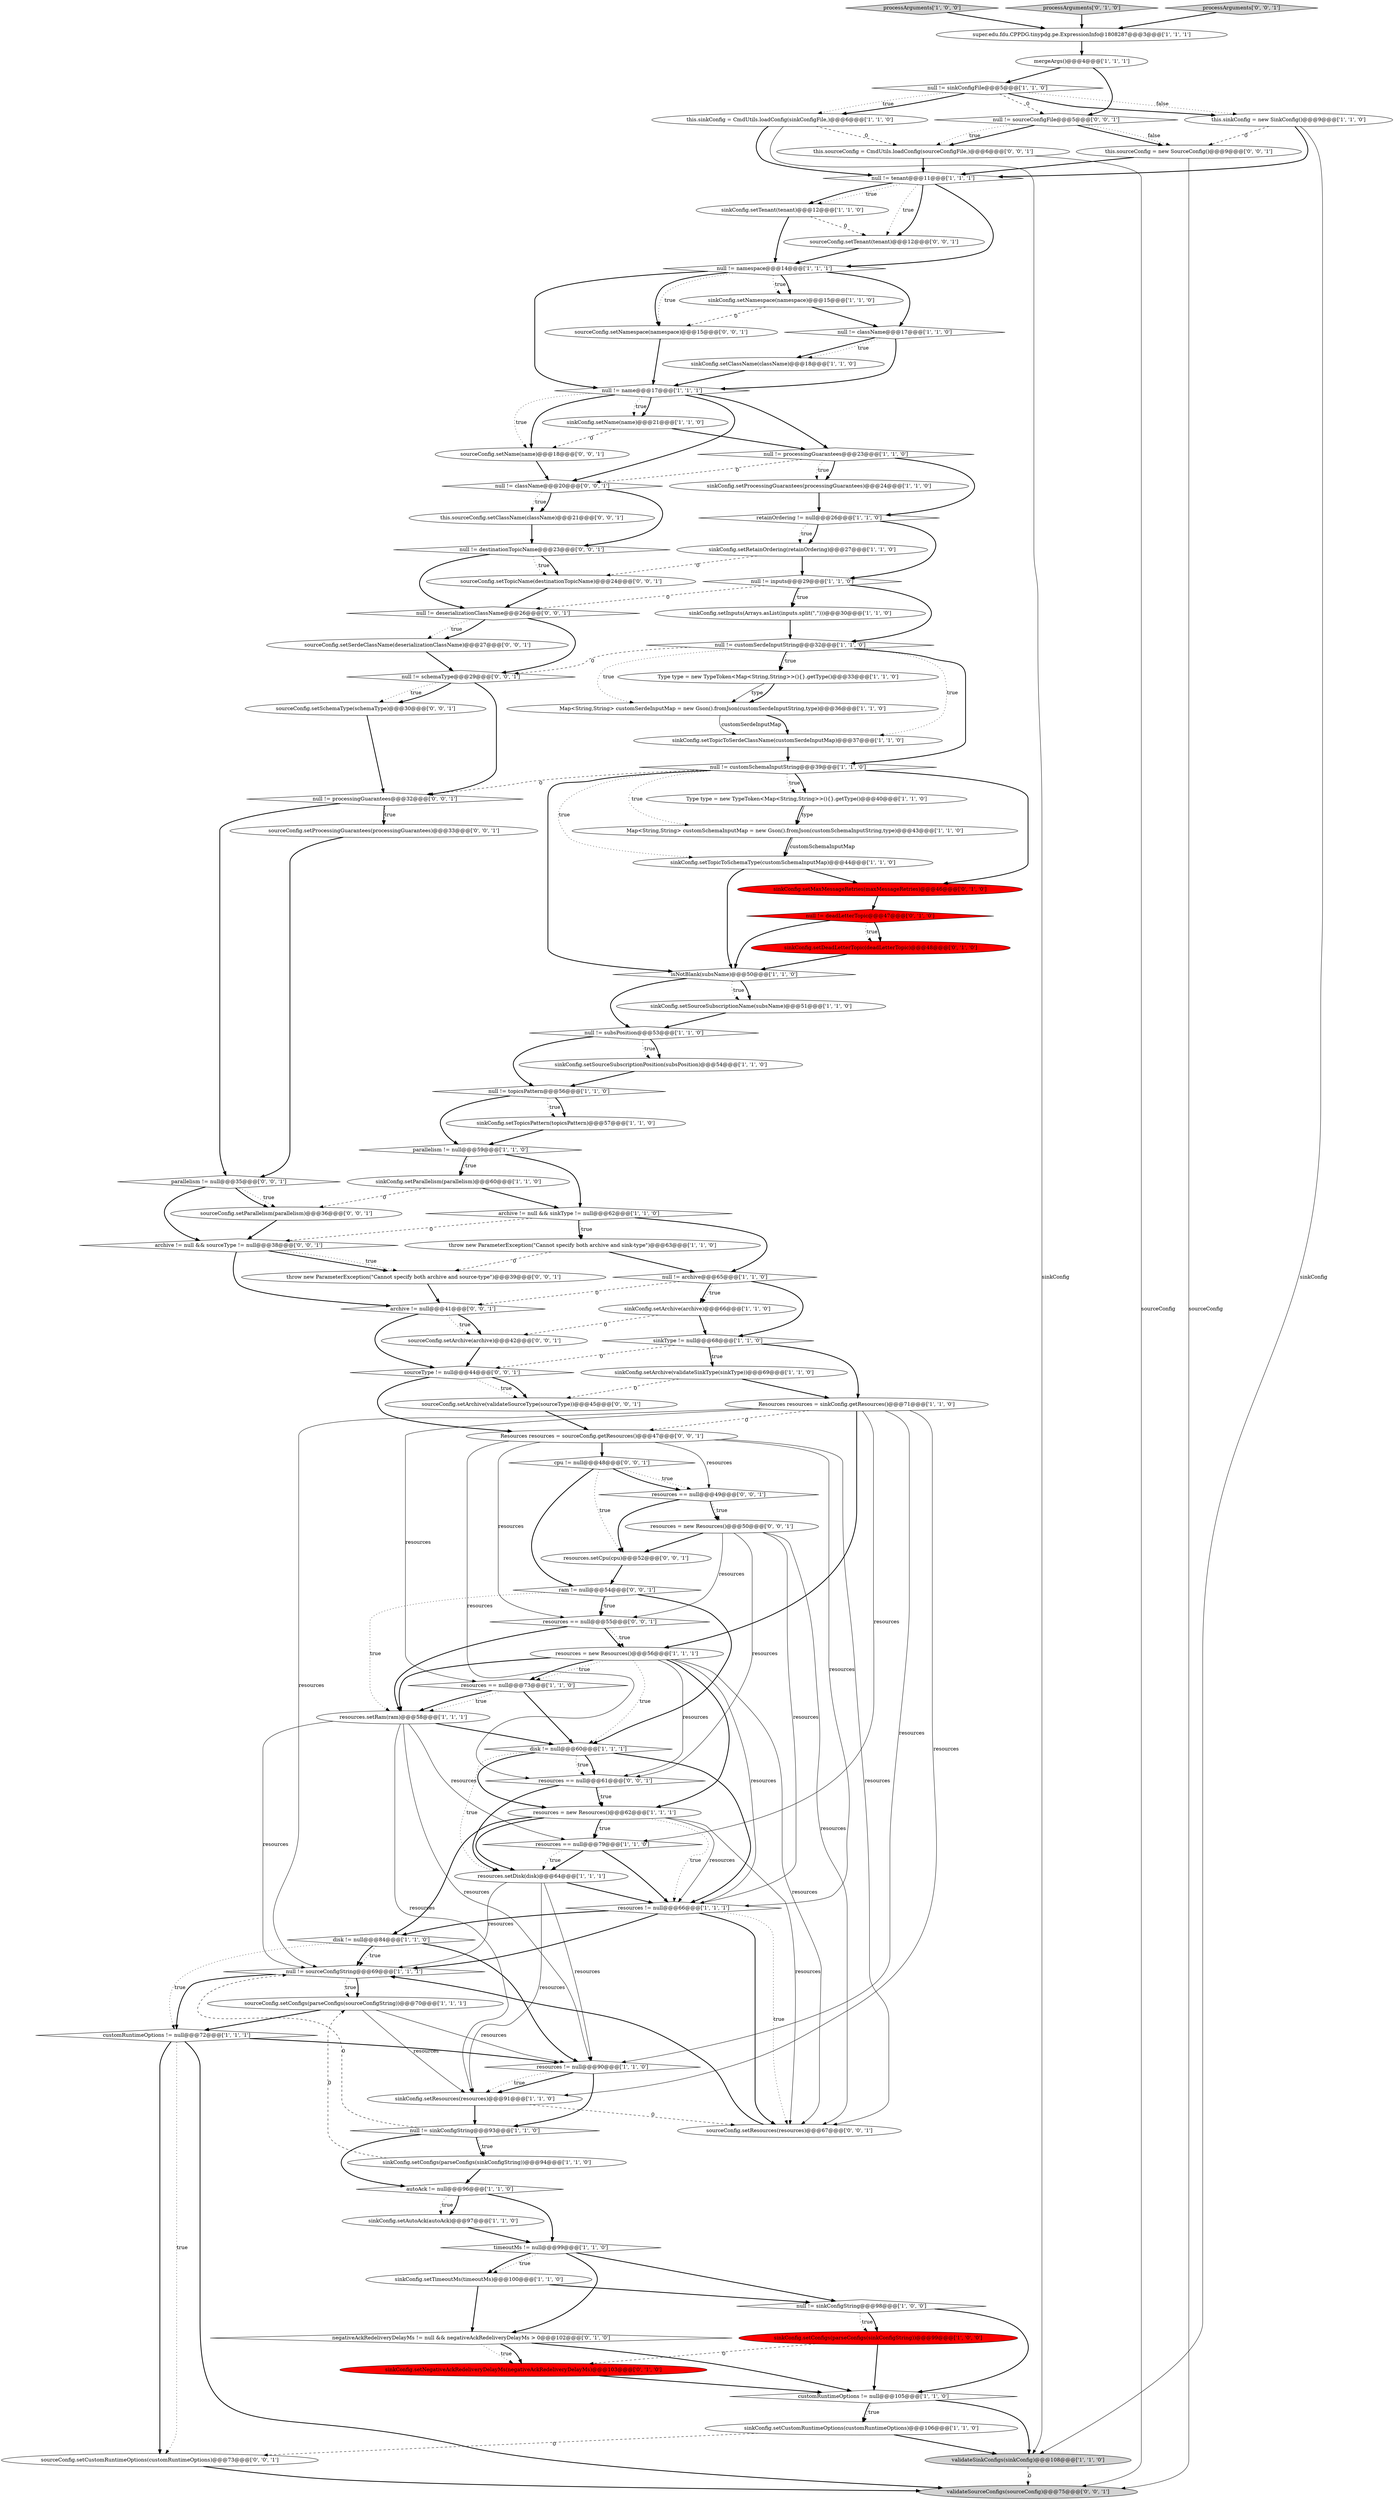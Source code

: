 digraph {
37 [style = filled, label = "super.edu.fdu.CPPDG.tinypdg.pe.ExpressionInfo@1808287@@@3@@@['1', '1', '1']", fillcolor = white, shape = ellipse image = "AAA0AAABBB1BBB"];
94 [style = filled, label = "sourceConfig.setSerdeClassName(deserializationClassName)@@@27@@@['0', '0', '1']", fillcolor = white, shape = ellipse image = "AAA0AAABBB3BBB"];
22 [style = filled, label = "sinkConfig.setConfigs(parseConfigs(sinkConfigString))@@@99@@@['1', '0', '0']", fillcolor = red, shape = ellipse image = "AAA1AAABBB1BBB"];
26 [style = filled, label = "sinkConfig.setSourceSubscriptionPosition(subsPosition)@@@54@@@['1', '1', '0']", fillcolor = white, shape = ellipse image = "AAA0AAABBB1BBB"];
66 [style = filled, label = "isNotBlank(subsName)@@@50@@@['1', '1', '0']", fillcolor = white, shape = diamond image = "AAA0AAABBB1BBB"];
76 [style = filled, label = "validateSourceConfigs(sourceConfig)@@@75@@@['0', '0', '1']", fillcolor = lightgray, shape = ellipse image = "AAA0AAABBB3BBB"];
3 [style = filled, label = "sinkConfig.setTopicToSerdeClassName(customSerdeInputMap)@@@37@@@['1', '1', '0']", fillcolor = white, shape = ellipse image = "AAA0AAABBB1BBB"];
95 [style = filled, label = "sourceConfig.setNamespace(namespace)@@@15@@@['0', '0', '1']", fillcolor = white, shape = ellipse image = "AAA0AAABBB3BBB"];
31 [style = filled, label = "sinkConfig.setArchive(validateSinkType(sinkType))@@@69@@@['1', '1', '0']", fillcolor = white, shape = ellipse image = "AAA0AAABBB1BBB"];
64 [style = filled, label = "resources == null@@@79@@@['1', '1', '0']", fillcolor = white, shape = diamond image = "AAA0AAABBB1BBB"];
100 [style = filled, label = "null != schemaType@@@29@@@['0', '0', '1']", fillcolor = white, shape = diamond image = "AAA0AAABBB3BBB"];
72 [style = filled, label = "null != deadLetterTopic@@@47@@@['0', '1', '0']", fillcolor = red, shape = diamond image = "AAA1AAABBB2BBB"];
29 [style = filled, label = "sourceConfig.setConfigs(parseConfigs(sourceConfigString))@@@70@@@['1', '1', '1']", fillcolor = white, shape = ellipse image = "AAA0AAABBB1BBB"];
45 [style = filled, label = "this.sinkConfig = new SinkConfig()@@@9@@@['1', '1', '0']", fillcolor = white, shape = ellipse image = "AAA0AAABBB1BBB"];
6 [style = filled, label = "disk != null@@@60@@@['1', '1', '1']", fillcolor = white, shape = diamond image = "AAA0AAABBB1BBB"];
20 [style = filled, label = "sinkConfig.setCustomRuntimeOptions(customRuntimeOptions)@@@106@@@['1', '1', '0']", fillcolor = white, shape = ellipse image = "AAA0AAABBB1BBB"];
25 [style = filled, label = "sinkConfig.setTimeoutMs(timeoutMs)@@@100@@@['1', '1', '0']", fillcolor = white, shape = ellipse image = "AAA0AAABBB1BBB"];
2 [style = filled, label = "archive != null && sinkType != null@@@62@@@['1', '1', '0']", fillcolor = white, shape = diamond image = "AAA0AAABBB1BBB"];
79 [style = filled, label = "archive != null && sourceType != null@@@38@@@['0', '0', '1']", fillcolor = white, shape = diamond image = "AAA0AAABBB3BBB"];
98 [style = filled, label = "sourceConfig.setProcessingGuarantees(processingGuarantees)@@@33@@@['0', '0', '1']", fillcolor = white, shape = ellipse image = "AAA0AAABBB3BBB"];
51 [style = filled, label = "processArguments['1', '0', '0']", fillcolor = lightgray, shape = diamond image = "AAA0AAABBB1BBB"];
62 [style = filled, label = "sinkConfig.setRetainOrdering(retainOrdering)@@@27@@@['1', '1', '0']", fillcolor = white, shape = ellipse image = "AAA0AAABBB1BBB"];
23 [style = filled, label = "sinkConfig.setNamespace(namespace)@@@15@@@['1', '1', '0']", fillcolor = white, shape = ellipse image = "AAA0AAABBB1BBB"];
54 [style = filled, label = "null != sourceConfigString@@@69@@@['1', '1', '1']", fillcolor = white, shape = diamond image = "AAA0AAABBB1BBB"];
101 [style = filled, label = "this.sourceConfig = CmdUtils.loadConfig(sourceConfigFile,)@@@6@@@['0', '0', '1']", fillcolor = white, shape = ellipse image = "AAA0AAABBB3BBB"];
96 [style = filled, label = "null != destinationTopicName@@@23@@@['0', '0', '1']", fillcolor = white, shape = diamond image = "AAA0AAABBB3BBB"];
50 [style = filled, label = "null != subsPosition@@@53@@@['1', '1', '0']", fillcolor = white, shape = diamond image = "AAA0AAABBB1BBB"];
5 [style = filled, label = "sinkConfig.setSourceSubscriptionName(subsName)@@@51@@@['1', '1', '0']", fillcolor = white, shape = ellipse image = "AAA0AAABBB1BBB"];
10 [style = filled, label = "throw new ParameterException(\"Cannot specify both archive and sink-type\")@@@63@@@['1', '1', '0']", fillcolor = white, shape = ellipse image = "AAA0AAABBB1BBB"];
41 [style = filled, label = "null != archive@@@65@@@['1', '1', '0']", fillcolor = white, shape = diamond image = "AAA0AAABBB1BBB"];
34 [style = filled, label = "timeoutMs != null@@@99@@@['1', '1', '0']", fillcolor = white, shape = diamond image = "AAA0AAABBB1BBB"];
47 [style = filled, label = "null != className@@@17@@@['1', '1', '0']", fillcolor = white, shape = diamond image = "AAA0AAABBB1BBB"];
69 [style = filled, label = "processArguments['0', '1', '0']", fillcolor = lightgray, shape = diamond image = "AAA0AAABBB2BBB"];
32 [style = filled, label = "customRuntimeOptions != null@@@105@@@['1', '1', '0']", fillcolor = white, shape = diamond image = "AAA0AAABBB1BBB"];
87 [style = filled, label = "sourceConfig.setParallelism(parallelism)@@@36@@@['0', '0', '1']", fillcolor = white, shape = ellipse image = "AAA0AAABBB3BBB"];
70 [style = filled, label = "sinkConfig.setMaxMessageRetries(maxMessageRetries)@@@46@@@['0', '1', '0']", fillcolor = red, shape = ellipse image = "AAA1AAABBB2BBB"];
36 [style = filled, label = "retainOrdering != null@@@26@@@['1', '1', '0']", fillcolor = white, shape = diamond image = "AAA0AAABBB1BBB"];
57 [style = filled, label = "customRuntimeOptions != null@@@72@@@['1', '1', '1']", fillcolor = white, shape = diamond image = "AAA0AAABBB1BBB"];
27 [style = filled, label = "sinkConfig.setAutoAck(autoAck)@@@97@@@['1', '1', '0']", fillcolor = white, shape = ellipse image = "AAA0AAABBB1BBB"];
4 [style = filled, label = "sinkConfig.setParallelism(parallelism)@@@60@@@['1', '1', '0']", fillcolor = white, shape = ellipse image = "AAA0AAABBB1BBB"];
48 [style = filled, label = "Type type = new TypeToken<Map<String,String>>(){}.getType()@@@40@@@['1', '1', '0']", fillcolor = white, shape = ellipse image = "AAA0AAABBB1BBB"];
80 [style = filled, label = "null != processingGuarantees@@@32@@@['0', '0', '1']", fillcolor = white, shape = diamond image = "AAA0AAABBB3BBB"];
35 [style = filled, label = "null != sinkConfigString@@@98@@@['1', '0', '0']", fillcolor = white, shape = diamond image = "AAA0AAABBB1BBB"];
73 [style = filled, label = "sinkConfig.setNegativeAckRedeliveryDelayMs(negativeAckRedeliveryDelayMs)@@@103@@@['0', '1', '0']", fillcolor = red, shape = ellipse image = "AAA1AAABBB2BBB"];
92 [style = filled, label = "Resources resources = sourceConfig.getResources()@@@47@@@['0', '0', '1']", fillcolor = white, shape = ellipse image = "AAA0AAABBB3BBB"];
9 [style = filled, label = "resources != null@@@90@@@['1', '1', '0']", fillcolor = white, shape = diamond image = "AAA0AAABBB1BBB"];
56 [style = filled, label = "sinkConfig.setProcessingGuarantees(processingGuarantees)@@@24@@@['1', '1', '0']", fillcolor = white, shape = ellipse image = "AAA0AAABBB1BBB"];
52 [style = filled, label = "null != customSchemaInputString@@@39@@@['1', '1', '0']", fillcolor = white, shape = diamond image = "AAA0AAABBB1BBB"];
33 [style = filled, label = "sinkConfig.setConfigs(parseConfigs(sinkConfigString))@@@94@@@['1', '1', '0']", fillcolor = white, shape = ellipse image = "AAA0AAABBB1BBB"];
28 [style = filled, label = "null != namespace@@@14@@@['1', '1', '1']", fillcolor = white, shape = diamond image = "AAA0AAABBB1BBB"];
12 [style = filled, label = "sinkConfig.setInputs(Arrays.asList(inputs.split(\",\")))@@@30@@@['1', '1', '0']", fillcolor = white, shape = ellipse image = "AAA0AAABBB1BBB"];
58 [style = filled, label = "Resources resources = sinkConfig.getResources()@@@71@@@['1', '1', '0']", fillcolor = white, shape = ellipse image = "AAA0AAABBB1BBB"];
99 [style = filled, label = "sourceConfig.setTopicName(destinationTopicName)@@@24@@@['0', '0', '1']", fillcolor = white, shape = ellipse image = "AAA0AAABBB3BBB"];
104 [style = filled, label = "resources.setCpu(cpu)@@@52@@@['0', '0', '1']", fillcolor = white, shape = ellipse image = "AAA0AAABBB3BBB"];
53 [style = filled, label = "sinkConfig.setTopicToSchemaType(customSchemaInputMap)@@@44@@@['1', '1', '0']", fillcolor = white, shape = ellipse image = "AAA0AAABBB1BBB"];
90 [style = filled, label = "resources == null@@@61@@@['0', '0', '1']", fillcolor = white, shape = diamond image = "AAA0AAABBB3BBB"];
46 [style = filled, label = "Type type = new TypeToken<Map<String,String>>(){}.getType()@@@33@@@['1', '1', '0']", fillcolor = white, shape = ellipse image = "AAA0AAABBB1BBB"];
109 [style = filled, label = "sourceConfig.setArchive(archive)@@@42@@@['0', '0', '1']", fillcolor = white, shape = ellipse image = "AAA0AAABBB3BBB"];
86 [style = filled, label = "null != className@@@20@@@['0', '0', '1']", fillcolor = white, shape = diamond image = "AAA0AAABBB3BBB"];
17 [style = filled, label = "null != customSerdeInputString@@@32@@@['1', '1', '0']", fillcolor = white, shape = diamond image = "AAA0AAABBB1BBB"];
40 [style = filled, label = "sinkConfig.setArchive(archive)@@@66@@@['1', '1', '0']", fillcolor = white, shape = ellipse image = "AAA0AAABBB1BBB"];
1 [style = filled, label = "sinkConfig.setResources(resources)@@@91@@@['1', '1', '0']", fillcolor = white, shape = ellipse image = "AAA0AAABBB1BBB"];
55 [style = filled, label = "resources = new Resources()@@@62@@@['1', '1', '1']", fillcolor = white, shape = ellipse image = "AAA0AAABBB1BBB"];
105 [style = filled, label = "sourceConfig.setName(name)@@@18@@@['0', '0', '1']", fillcolor = white, shape = ellipse image = "AAA0AAABBB3BBB"];
24 [style = filled, label = "null != sinkConfigString@@@93@@@['1', '1', '0']", fillcolor = white, shape = diamond image = "AAA0AAABBB1BBB"];
8 [style = filled, label = "autoAck != null@@@96@@@['1', '1', '0']", fillcolor = white, shape = diamond image = "AAA0AAABBB1BBB"];
49 [style = filled, label = "Map<String,String> customSchemaInputMap = new Gson().fromJson(customSchemaInputString,type)@@@43@@@['1', '1', '0']", fillcolor = white, shape = ellipse image = "AAA0AAABBB1BBB"];
68 [style = filled, label = "sinkConfig.setDeadLetterTopic(deadLetterTopic)@@@48@@@['0', '1', '0']", fillcolor = red, shape = ellipse image = "AAA1AAABBB2BBB"];
19 [style = filled, label = "null != topicsPattern@@@56@@@['1', '1', '0']", fillcolor = white, shape = diamond image = "AAA0AAABBB1BBB"];
11 [style = filled, label = "null != tenant@@@11@@@['1', '1', '1']", fillcolor = white, shape = diamond image = "AAA0AAABBB1BBB"];
85 [style = filled, label = "processArguments['0', '0', '1']", fillcolor = lightgray, shape = diamond image = "AAA0AAABBB3BBB"];
42 [style = filled, label = "validateSinkConfigs(sinkConfig)@@@108@@@['1', '1', '0']", fillcolor = lightgray, shape = ellipse image = "AAA0AAABBB1BBB"];
103 [style = filled, label = "sourceConfig.setSchemaType(schemaType)@@@30@@@['0', '0', '1']", fillcolor = white, shape = ellipse image = "AAA0AAABBB3BBB"];
102 [style = filled, label = "sourceConfig.setCustomRuntimeOptions(customRuntimeOptions)@@@73@@@['0', '0', '1']", fillcolor = white, shape = ellipse image = "AAA0AAABBB3BBB"];
82 [style = filled, label = "sourceConfig.setResources(resources)@@@67@@@['0', '0', '1']", fillcolor = white, shape = ellipse image = "AAA0AAABBB3BBB"];
93 [style = filled, label = "this.sourceConfig.setClassName(className)@@@21@@@['0', '0', '1']", fillcolor = white, shape = ellipse image = "AAA0AAABBB3BBB"];
107 [style = filled, label = "sourceType != null@@@44@@@['0', '0', '1']", fillcolor = white, shape = diamond image = "AAA0AAABBB3BBB"];
38 [style = filled, label = "null != inputs@@@29@@@['1', '1', '0']", fillcolor = white, shape = diamond image = "AAA0AAABBB1BBB"];
21 [style = filled, label = "sinkConfig.setTopicsPattern(topicsPattern)@@@57@@@['1', '1', '0']", fillcolor = white, shape = ellipse image = "AAA0AAABBB1BBB"];
84 [style = filled, label = "parallelism != null@@@35@@@['0', '0', '1']", fillcolor = white, shape = diamond image = "AAA0AAABBB3BBB"];
91 [style = filled, label = "sourceConfig.setTenant(tenant)@@@12@@@['0', '0', '1']", fillcolor = white, shape = ellipse image = "AAA0AAABBB3BBB"];
108 [style = filled, label = "null != deserializationClassName@@@26@@@['0', '0', '1']", fillcolor = white, shape = diamond image = "AAA0AAABBB3BBB"];
30 [style = filled, label = "mergeArgs()@@@4@@@['1', '1', '1']", fillcolor = white, shape = ellipse image = "AAA0AAABBB1BBB"];
106 [style = filled, label = "this.sourceConfig = new SourceConfig()@@@9@@@['0', '0', '1']", fillcolor = white, shape = ellipse image = "AAA0AAABBB3BBB"];
39 [style = filled, label = "sinkConfig.setClassName(className)@@@18@@@['1', '1', '0']", fillcolor = white, shape = ellipse image = "AAA0AAABBB1BBB"];
61 [style = filled, label = "null != name@@@17@@@['1', '1', '1']", fillcolor = white, shape = diamond image = "AAA0AAABBB1BBB"];
18 [style = filled, label = "resources != null@@@66@@@['1', '1', '1']", fillcolor = white, shape = diamond image = "AAA0AAABBB1BBB"];
89 [style = filled, label = "resources == null@@@49@@@['0', '0', '1']", fillcolor = white, shape = diamond image = "AAA0AAABBB3BBB"];
75 [style = filled, label = "resources = new Resources()@@@50@@@['0', '0', '1']", fillcolor = white, shape = ellipse image = "AAA0AAABBB3BBB"];
88 [style = filled, label = "ram != null@@@54@@@['0', '0', '1']", fillcolor = white, shape = diamond image = "AAA0AAABBB3BBB"];
78 [style = filled, label = "null != sourceConfigFile@@@5@@@['0', '0', '1']", fillcolor = white, shape = diamond image = "AAA0AAABBB3BBB"];
59 [style = filled, label = "Map<String,String> customSerdeInputMap = new Gson().fromJson(customSerdeInputString,type)@@@36@@@['1', '1', '0']", fillcolor = white, shape = ellipse image = "AAA0AAABBB1BBB"];
43 [style = filled, label = "resources.setRam(ram)@@@58@@@['1', '1', '1']", fillcolor = white, shape = ellipse image = "AAA0AAABBB1BBB"];
16 [style = filled, label = "null != processingGuarantees@@@23@@@['1', '1', '0']", fillcolor = white, shape = diamond image = "AAA0AAABBB1BBB"];
63 [style = filled, label = "resources.setDisk(disk)@@@64@@@['1', '1', '1']", fillcolor = white, shape = ellipse image = "AAA0AAABBB1BBB"];
71 [style = filled, label = "negativeAckRedeliveryDelayMs != null && negativeAckRedeliveryDelayMs > 0@@@102@@@['0', '1', '0']", fillcolor = white, shape = diamond image = "AAA0AAABBB2BBB"];
44 [style = filled, label = "sinkConfig.setName(name)@@@21@@@['1', '1', '0']", fillcolor = white, shape = ellipse image = "AAA0AAABBB1BBB"];
74 [style = filled, label = "sourceConfig.setArchive(validateSourceType(sourceType))@@@45@@@['0', '0', '1']", fillcolor = white, shape = ellipse image = "AAA0AAABBB3BBB"];
7 [style = filled, label = "sinkConfig.setTenant(tenant)@@@12@@@['1', '1', '0']", fillcolor = white, shape = ellipse image = "AAA0AAABBB1BBB"];
81 [style = filled, label = "throw new ParameterException(\"Cannot specify both archive and source-type\")@@@39@@@['0', '0', '1']", fillcolor = white, shape = ellipse image = "AAA0AAABBB3BBB"];
13 [style = filled, label = "resources = new Resources()@@@56@@@['1', '1', '1']", fillcolor = white, shape = ellipse image = "AAA0AAABBB1BBB"];
83 [style = filled, label = "resources == null@@@55@@@['0', '0', '1']", fillcolor = white, shape = diamond image = "AAA0AAABBB3BBB"];
0 [style = filled, label = "null != sinkConfigFile@@@5@@@['1', '1', '0']", fillcolor = white, shape = diamond image = "AAA0AAABBB1BBB"];
77 [style = filled, label = "cpu != null@@@48@@@['0', '0', '1']", fillcolor = white, shape = diamond image = "AAA0AAABBB3BBB"];
14 [style = filled, label = "disk != null@@@84@@@['1', '1', '0']", fillcolor = white, shape = diamond image = "AAA0AAABBB1BBB"];
67 [style = filled, label = "resources == null@@@73@@@['1', '1', '0']", fillcolor = white, shape = diamond image = "AAA0AAABBB1BBB"];
60 [style = filled, label = "this.sinkConfig = CmdUtils.loadConfig(sinkConfigFile,)@@@6@@@['1', '1', '0']", fillcolor = white, shape = ellipse image = "AAA0AAABBB1BBB"];
65 [style = filled, label = "parallelism != null@@@59@@@['1', '1', '0']", fillcolor = white, shape = diamond image = "AAA0AAABBB1BBB"];
97 [style = filled, label = "archive != null@@@41@@@['0', '0', '1']", fillcolor = white, shape = diamond image = "AAA0AAABBB3BBB"];
15 [style = filled, label = "sinkType != null@@@68@@@['1', '1', '0']", fillcolor = white, shape = diamond image = "AAA0AAABBB1BBB"];
102->76 [style = bold, label=""];
61->105 [style = dotted, label="true"];
22->73 [style = dashed, label="0"];
77->89 [style = bold, label=""];
100->80 [style = bold, label=""];
16->86 [style = dashed, label="0"];
80->84 [style = bold, label=""];
41->15 [style = bold, label=""];
84->79 [style = bold, label=""];
77->88 [style = bold, label=""];
46->59 [style = solid, label="type"];
13->55 [style = bold, label=""];
101->76 [style = solid, label="sourceConfig"];
75->90 [style = solid, label="resources"];
80->98 [style = bold, label=""];
54->57 [style = bold, label=""];
64->18 [style = bold, label=""];
15->31 [style = dotted, label="true"];
0->78 [style = dashed, label="0"];
55->14 [style = bold, label=""];
39->61 [style = bold, label=""];
68->66 [style = bold, label=""];
38->12 [style = bold, label=""];
40->15 [style = bold, label=""];
2->79 [style = dashed, label="0"];
24->33 [style = dotted, label="true"];
6->90 [style = bold, label=""];
92->90 [style = solid, label="resources"];
52->80 [style = dashed, label="0"];
75->18 [style = solid, label="resources"];
105->86 [style = bold, label=""];
10->41 [style = bold, label=""];
25->35 [style = bold, label=""];
74->92 [style = bold, label=""];
85->37 [style = bold, label=""];
13->67 [style = dotted, label="true"];
72->68 [style = dotted, label="true"];
33->29 [style = dashed, label="0"];
30->78 [style = bold, label=""];
55->63 [style = bold, label=""];
54->29 [style = bold, label=""];
41->97 [style = dashed, label="0"];
15->107 [style = dashed, label="0"];
41->40 [style = dotted, label="true"];
99->108 [style = bold, label=""];
58->64 [style = solid, label="resources"];
81->97 [style = bold, label=""];
40->109 [style = dashed, label="0"];
71->73 [style = dotted, label="true"];
66->50 [style = bold, label=""];
17->46 [style = dotted, label="true"];
58->9 [style = solid, label="resources"];
92->82 [style = solid, label="resources"];
14->57 [style = dotted, label="true"];
28->95 [style = dotted, label="true"];
52->48 [style = dotted, label="true"];
14->9 [style = bold, label=""];
75->83 [style = solid, label="resources"];
35->22 [style = dotted, label="true"];
55->64 [style = bold, label=""];
77->104 [style = dotted, label="true"];
8->27 [style = bold, label=""];
50->26 [style = dotted, label="true"];
32->20 [style = bold, label=""];
57->102 [style = dotted, label="true"];
9->24 [style = bold, label=""];
43->64 [style = solid, label="resources"];
46->59 [style = bold, label=""];
2->10 [style = dotted, label="true"];
88->6 [style = bold, label=""];
83->13 [style = bold, label=""];
88->83 [style = bold, label=""];
11->7 [style = dotted, label="true"];
13->6 [style = dotted, label="true"];
11->28 [style = bold, label=""];
8->34 [style = bold, label=""];
38->12 [style = dotted, label="true"];
107->74 [style = dotted, label="true"];
93->96 [style = bold, label=""];
48->49 [style = bold, label=""];
97->109 [style = dotted, label="true"];
7->91 [style = dashed, label="0"];
91->28 [style = bold, label=""];
50->19 [style = bold, label=""];
83->43 [style = bold, label=""];
63->18 [style = bold, label=""];
48->49 [style = solid, label="type"];
16->56 [style = bold, label=""];
22->32 [style = bold, label=""];
19->21 [style = dotted, label="true"];
4->2 [style = bold, label=""];
47->39 [style = bold, label=""];
101->11 [style = bold, label=""];
11->91 [style = bold, label=""];
79->81 [style = bold, label=""];
0->60 [style = dotted, label="true"];
106->76 [style = solid, label="sourceConfig"];
20->102 [style = dashed, label="0"];
17->3 [style = dotted, label="true"];
79->81 [style = dotted, label="true"];
45->11 [style = bold, label=""];
45->42 [style = solid, label="sinkConfig"];
108->100 [style = bold, label=""];
92->89 [style = solid, label="resources"];
36->62 [style = bold, label=""];
34->71 [style = bold, label=""];
92->83 [style = solid, label="resources"];
63->54 [style = solid, label="resources"];
21->65 [style = bold, label=""];
58->1 [style = solid, label="resources"];
44->16 [style = bold, label=""];
75->82 [style = solid, label="resources"];
79->97 [style = bold, label=""];
13->82 [style = solid, label="resources"];
15->31 [style = bold, label=""];
65->2 [style = bold, label=""];
28->61 [style = bold, label=""];
13->43 [style = bold, label=""];
57->76 [style = bold, label=""];
52->48 [style = bold, label=""];
58->54 [style = solid, label="resources"];
60->101 [style = dashed, label="0"];
71->32 [style = bold, label=""];
43->54 [style = solid, label="resources"];
43->1 [style = solid, label="resources"];
61->44 [style = dotted, label="true"];
28->23 [style = dotted, label="true"];
97->109 [style = bold, label=""];
78->106 [style = bold, label=""];
96->99 [style = dotted, label="true"];
34->35 [style = bold, label=""];
87->79 [style = bold, label=""];
24->8 [style = bold, label=""];
69->37 [style = bold, label=""];
9->1 [style = bold, label=""];
67->43 [style = dotted, label="true"];
13->18 [style = solid, label="resources"];
29->57 [style = bold, label=""];
38->17 [style = bold, label=""];
33->8 [style = bold, label=""];
32->42 [style = bold, label=""];
104->88 [style = bold, label=""];
42->76 [style = dashed, label="0"];
57->102 [style = bold, label=""];
78->106 [style = dotted, label="false"];
23->95 [style = dashed, label="0"];
2->41 [style = bold, label=""];
17->52 [style = bold, label=""];
16->36 [style = bold, label=""];
17->46 [style = bold, label=""];
82->54 [style = bold, label=""];
56->36 [style = bold, label=""];
92->18 [style = solid, label="resources"];
62->38 [style = bold, label=""];
0->45 [style = bold, label=""];
15->58 [style = bold, label=""];
103->80 [style = bold, label=""];
75->104 [style = bold, label=""];
13->90 [style = solid, label="resources"];
6->18 [style = bold, label=""];
37->30 [style = bold, label=""];
28->47 [style = bold, label=""];
47->61 [style = bold, label=""];
12->17 [style = bold, label=""];
78->101 [style = bold, label=""];
86->96 [style = bold, label=""];
52->66 [style = bold, label=""];
94->100 [style = bold, label=""];
109->107 [style = bold, label=""];
32->20 [style = dotted, label="true"];
35->32 [style = bold, label=""];
18->82 [style = dotted, label="true"];
58->67 [style = solid, label="resources"];
67->6 [style = bold, label=""];
100->103 [style = bold, label=""];
61->44 [style = bold, label=""];
26->19 [style = bold, label=""];
2->10 [style = bold, label=""];
89->75 [style = bold, label=""];
80->98 [style = dotted, label="true"];
52->53 [style = dotted, label="true"];
90->63 [style = bold, label=""];
73->32 [style = bold, label=""];
38->108 [style = dashed, label="0"];
107->74 [style = bold, label=""];
107->92 [style = bold, label=""];
29->9 [style = solid, label="resources"];
58->92 [style = dashed, label="0"];
83->13 [style = dotted, label="true"];
6->55 [style = bold, label=""];
24->33 [style = bold, label=""];
52->70 [style = bold, label=""];
90->55 [style = bold, label=""];
36->62 [style = dotted, label="true"];
55->64 [style = dotted, label="true"];
71->73 [style = bold, label=""];
51->37 [style = bold, label=""];
27->34 [style = bold, label=""];
29->1 [style = solid, label="resources"];
7->28 [style = bold, label=""];
86->93 [style = dotted, label="true"];
41->40 [style = bold, label=""];
28->23 [style = bold, label=""];
47->39 [style = dotted, label="true"];
23->47 [style = bold, label=""];
66->5 [style = bold, label=""];
9->1 [style = dotted, label="true"];
55->18 [style = dotted, label="true"];
57->9 [style = bold, label=""];
20->42 [style = bold, label=""];
14->54 [style = dotted, label="true"];
54->29 [style = dotted, label="true"];
100->103 [style = dotted, label="true"];
28->95 [style = bold, label=""];
66->5 [style = dotted, label="true"];
11->91 [style = dotted, label="true"];
30->0 [style = bold, label=""];
70->72 [style = bold, label=""];
108->94 [style = bold, label=""];
6->63 [style = dotted, label="true"];
59->3 [style = bold, label=""];
89->75 [style = dotted, label="true"];
65->4 [style = dotted, label="true"];
67->43 [style = bold, label=""];
34->25 [style = dotted, label="true"];
25->71 [style = bold, label=""];
88->83 [style = dotted, label="true"];
106->11 [style = bold, label=""];
16->56 [style = dotted, label="true"];
58->13 [style = bold, label=""];
50->26 [style = bold, label=""];
19->21 [style = bold, label=""];
96->99 [style = bold, label=""];
108->94 [style = dotted, label="true"];
34->25 [style = bold, label=""];
59->3 [style = solid, label="customSerdeInputMap"];
61->16 [style = bold, label=""];
31->58 [style = bold, label=""];
3->52 [style = bold, label=""];
61->105 [style = bold, label=""];
52->49 [style = dotted, label="true"];
6->90 [style = dotted, label="true"];
92->77 [style = bold, label=""];
61->86 [style = bold, label=""];
35->22 [style = bold, label=""];
49->53 [style = solid, label="customSchemaInputMap"];
63->1 [style = solid, label="resources"];
55->18 [style = solid, label="resources"];
64->63 [style = bold, label=""];
84->87 [style = dotted, label="true"];
65->4 [style = bold, label=""];
19->65 [style = bold, label=""];
60->42 [style = solid, label="sinkConfig"];
88->43 [style = dotted, label="true"];
43->6 [style = bold, label=""];
13->67 [style = bold, label=""];
1->82 [style = dashed, label="0"];
97->107 [style = bold, label=""];
49->53 [style = bold, label=""];
14->54 [style = bold, label=""];
4->87 [style = dashed, label="0"];
86->93 [style = bold, label=""];
17->100 [style = dashed, label="0"];
0->60 [style = bold, label=""];
89->104 [style = bold, label=""];
84->87 [style = bold, label=""];
31->74 [style = dashed, label="0"];
24->54 [style = dashed, label="0"];
1->24 [style = bold, label=""];
53->66 [style = bold, label=""];
53->70 [style = bold, label=""];
95->61 [style = bold, label=""];
55->82 [style = solid, label="resources"];
63->9 [style = solid, label="resources"];
96->108 [style = bold, label=""];
60->11 [style = bold, label=""];
18->82 [style = bold, label=""];
78->101 [style = dotted, label="true"];
90->55 [style = dotted, label="true"];
72->66 [style = bold, label=""];
62->99 [style = dashed, label="0"];
10->81 [style = dashed, label="0"];
36->38 [style = bold, label=""];
44->105 [style = dashed, label="0"];
18->54 [style = bold, label=""];
64->63 [style = dotted, label="true"];
5->50 [style = bold, label=""];
8->27 [style = dotted, label="true"];
77->89 [style = dotted, label="true"];
72->68 [style = bold, label=""];
17->59 [style = dotted, label="true"];
43->9 [style = solid, label="resources"];
18->14 [style = bold, label=""];
45->106 [style = dashed, label="0"];
11->7 [style = bold, label=""];
98->84 [style = bold, label=""];
0->45 [style = dotted, label="false"];
}
